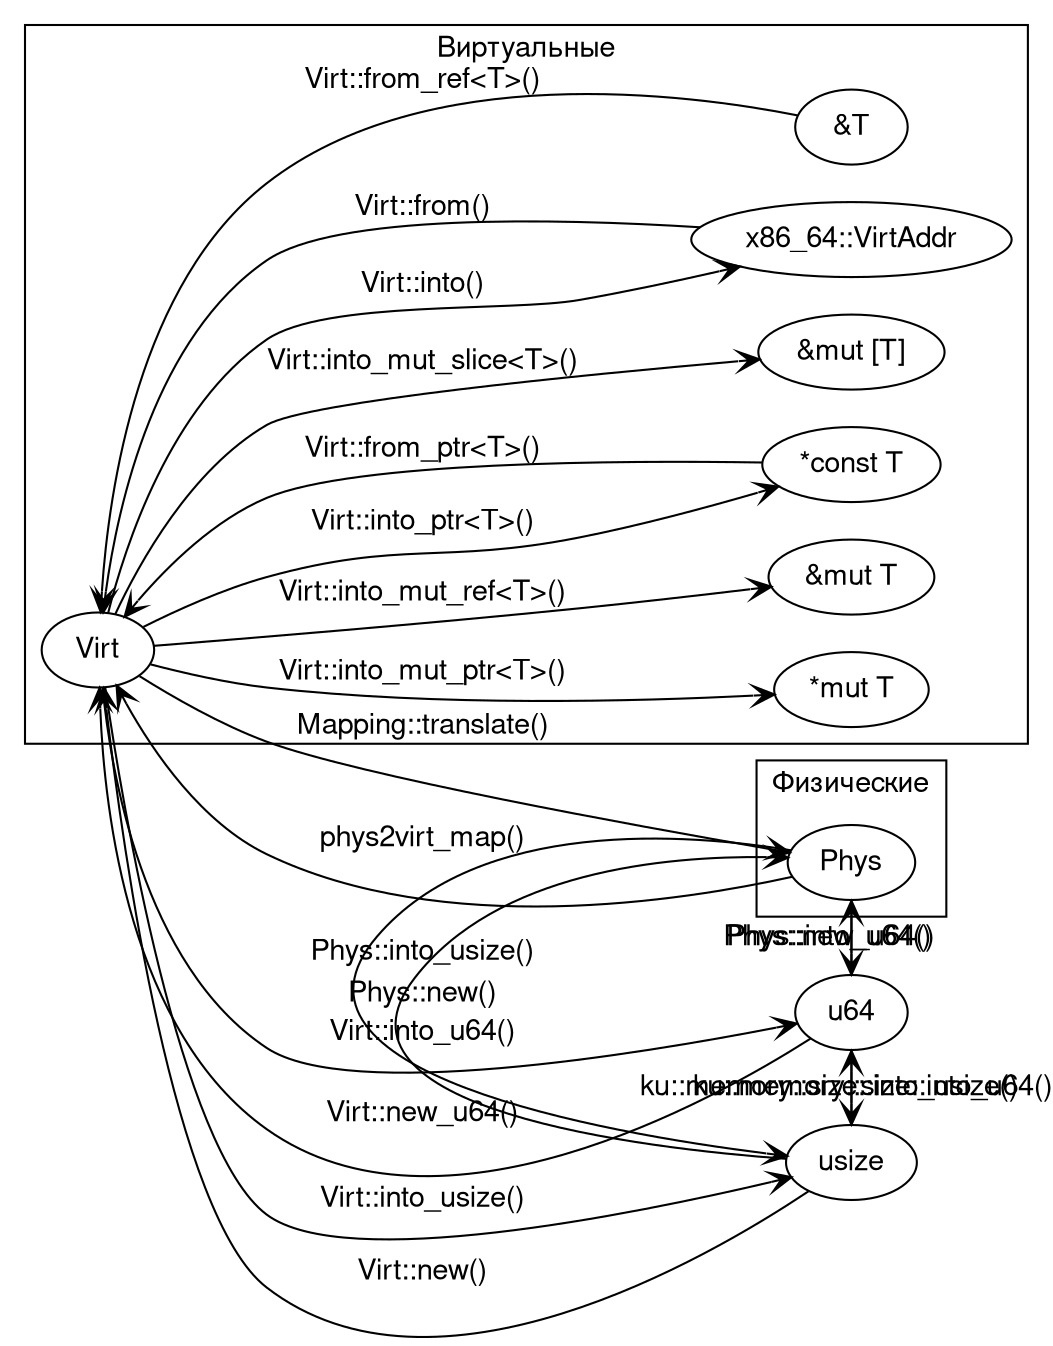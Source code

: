 digraph diagram {
    rankdir = LR
    ranksep = 1.5

    fontname="Helvetica,Arial,sans-serif"

    node [fontname="Helvetica,Arial,sans-serif"]
    edge [arrowhead = vee; fontname="Helvetica,Arial,sans-serif"]

    subgraph cluster_virt_memory {
        label = "Виртуальные"
        labelloc = "t"

        Virt [label = "Virt"]
        const_ptr [label = "*const T"]
        mut_ptr [label = "*mut T"]
        const_ref [label = "&T"]
        mut_ref [label = "&mut T"]
        mut_slice [label = "&mut [T]"]
        VirtAddr [label = "x86_64::VirtAddr"]

        const_ptr -> Virt [label = "Virt::from_ptr<T>()"]
        const_ref -> Virt [label = "Virt::from_ref<T>()"]
        VirtAddr -> Virt [label = "Virt::from()"]

        Virt -> const_ptr [label = "Virt::into_ptr<T>()"]
        Virt -> mut_ptr [label = "Virt::into_mut_ptr<T>()"]
        Virt -> mut_ref [label = "Virt::into_mut_ref<T>()"]
        Virt -> mut_slice [label = "Virt::into_mut_slice<T>()"]
        Virt -> VirtAddr [label = "Virt::into()"]

        { rank = same; const_ptr mut_ptr const_ref mut_ref mut_slice; }
    }

    subgraph cluster_phys_memory {
        label = "Физические"
        labelloc = "t"

        Phys [label = "Phys"]
    }

    usize [label = "usize"]
    u64 [label = "u64"]

    { rank = same; usize u64; }

    usize -> u64 [label = "ku::memory::size::into_u64()"]
    u64 -> usize [label = "ku::memory::size::into_usize()"]

    usize -> Virt [label = "Virt::new()"]
    u64 -> Virt [label = "Virt::new_u64()"]

    Virt -> usize [label = "Virt::into_usize()"]
    Virt -> u64 [label = "Virt::into_u64()"]

    usize -> Phys [label = "Phys::new()"]
    u64 -> Phys [label = "Phys::new_u64()"]

    Phys -> usize [label = "Phys::into_usize()"]
    Phys -> u64 [label = "Phys::into_u64()"]

    Virt -> Phys [label = "Mapping::translate()"]
    Phys -> Virt [label = "phys2virt_map()"]
}
